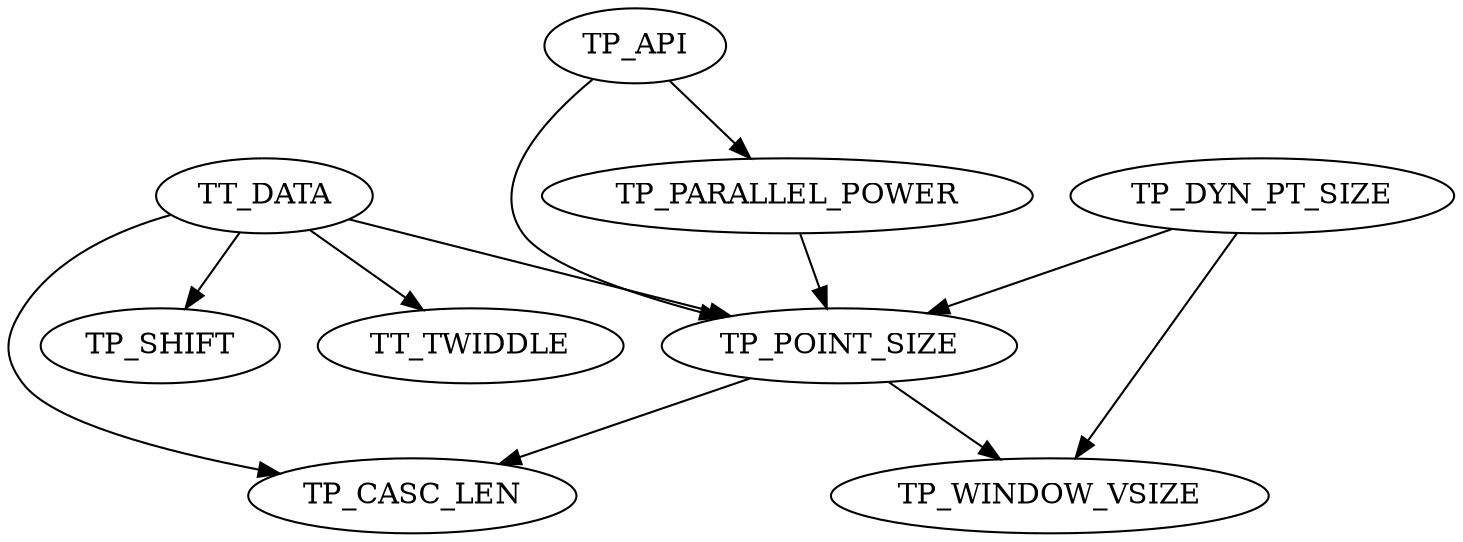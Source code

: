 digraph G {
TT_DATA -> TP_CASC_LEN;
TP_POINT_SIZE -> TP_CASC_LEN;
TP_API -> TP_PARALLEL_POWER;
TP_POINT_SIZE -> TP_WINDOW_VSIZE;
TP_DYN_PT_SIZE -> TP_WINDOW_VSIZE;
TT_DATA -> TP_SHIFT;
TT_DATA -> TT_TWIDDLE;
TP_DYN_PT_SIZE -> TP_POINT_SIZE;
TT_DATA -> TP_POINT_SIZE;
TP_PARALLEL_POWER -> TP_POINT_SIZE;
TP_API -> TP_POINT_SIZE;
}
